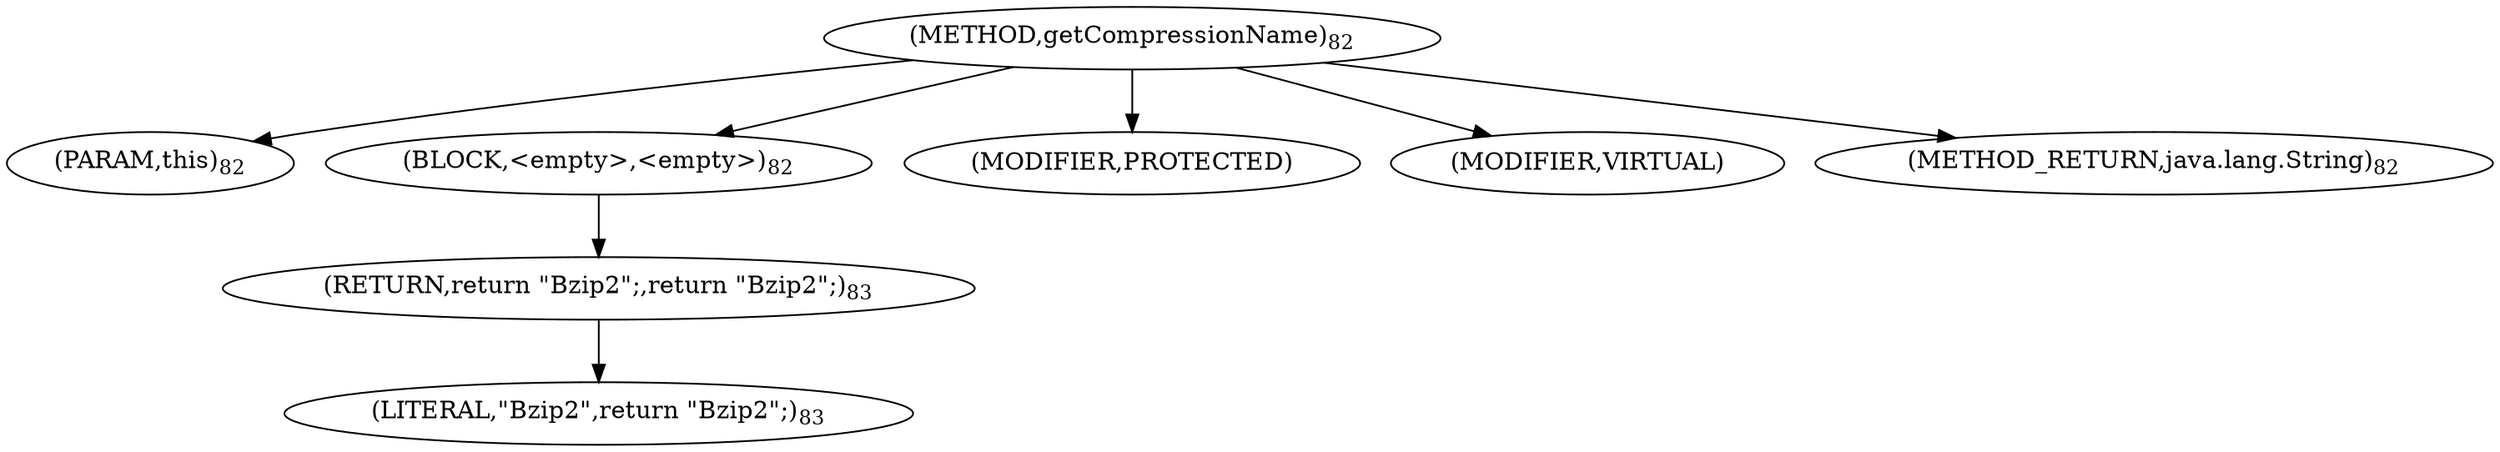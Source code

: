 digraph "getCompressionName" {  
"115" [label = <(METHOD,getCompressionName)<SUB>82</SUB>> ]
"116" [label = <(PARAM,this)<SUB>82</SUB>> ]
"117" [label = <(BLOCK,&lt;empty&gt;,&lt;empty&gt;)<SUB>82</SUB>> ]
"118" [label = <(RETURN,return &quot;Bzip2&quot;;,return &quot;Bzip2&quot;;)<SUB>83</SUB>> ]
"119" [label = <(LITERAL,&quot;Bzip2&quot;,return &quot;Bzip2&quot;;)<SUB>83</SUB>> ]
"120" [label = <(MODIFIER,PROTECTED)> ]
"121" [label = <(MODIFIER,VIRTUAL)> ]
"122" [label = <(METHOD_RETURN,java.lang.String)<SUB>82</SUB>> ]
  "115" -> "116" 
  "115" -> "117" 
  "115" -> "120" 
  "115" -> "121" 
  "115" -> "122" 
  "117" -> "118" 
  "118" -> "119" 
}
